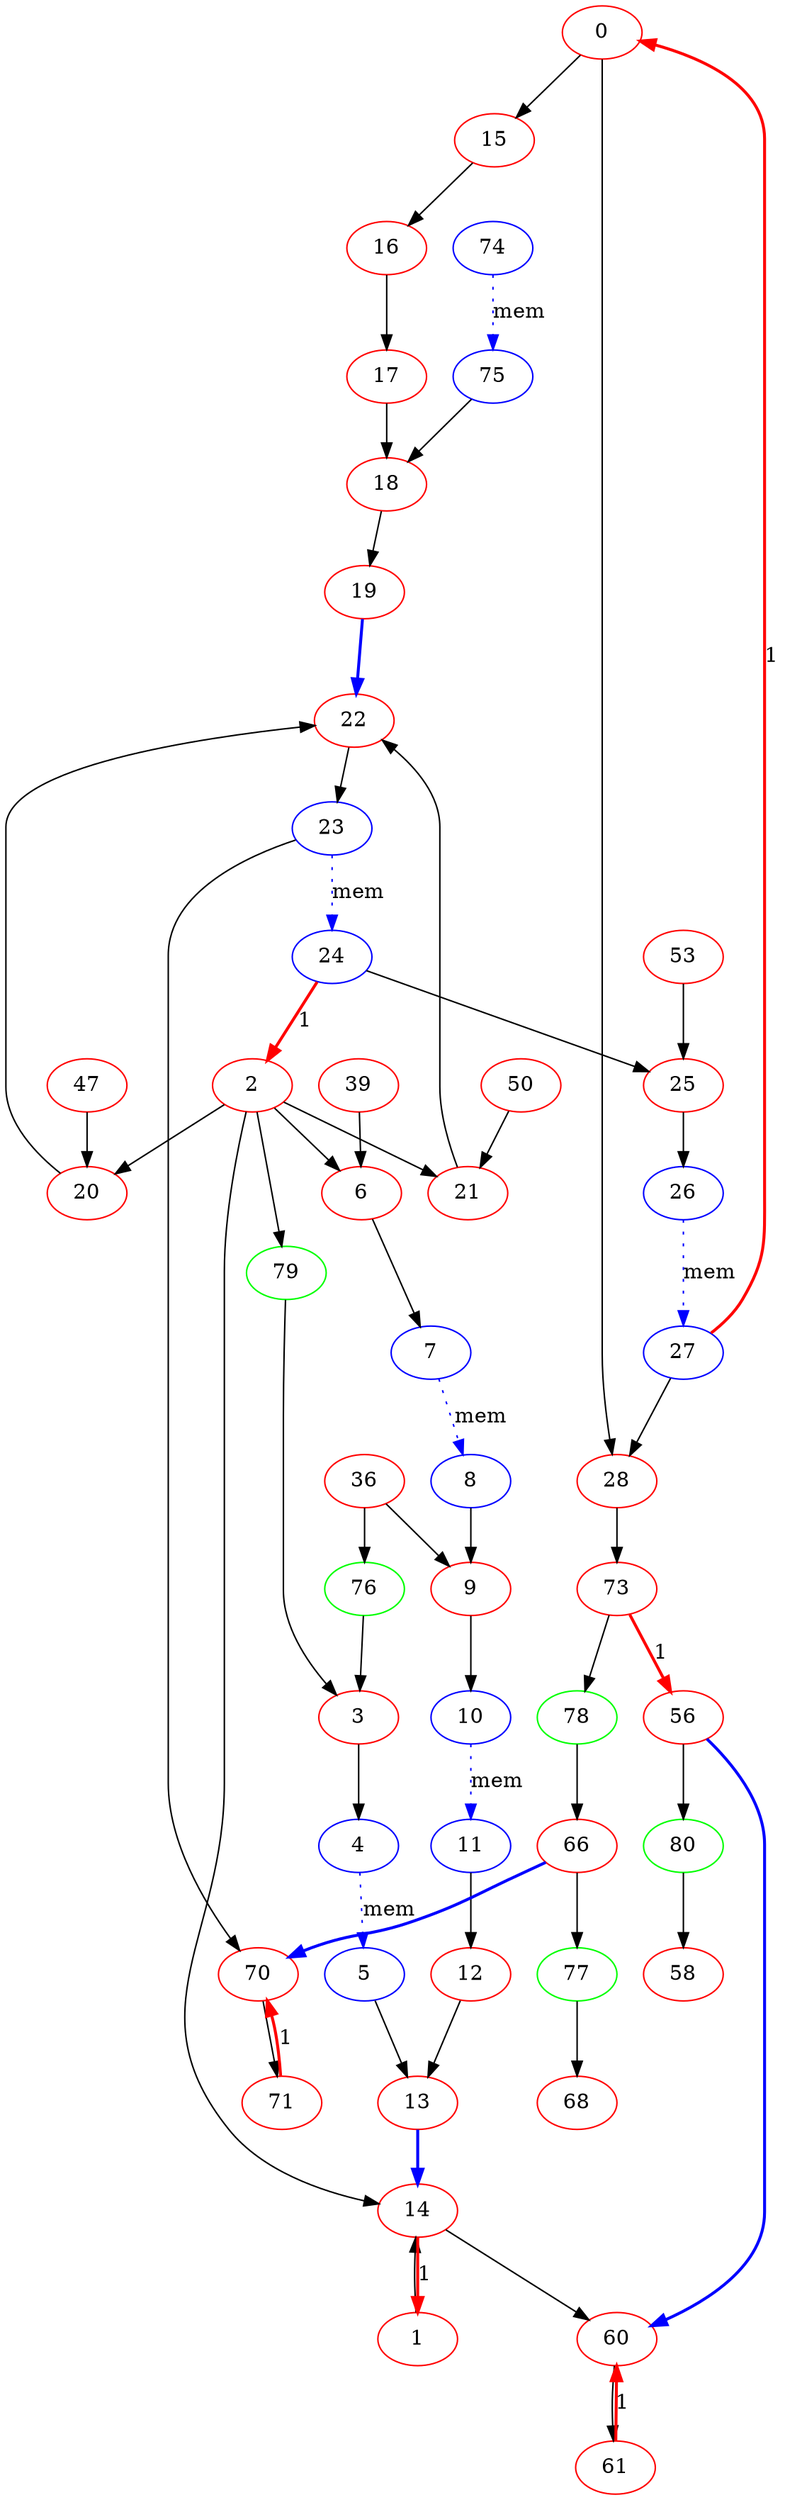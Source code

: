 digraph MS { 
{
0 [color=red ];

1 [color=red ];

2 [color=red ];

3 [color=red ];

4 [color=blue ];

5 [color=blue ];

6 [color=red ];

7 [color=blue ];

8 [color=blue ];

9 [color=red ];

10 [color=blue ];

11 [color=blue ];

12 [color=red ];

13 [color=red ];

14 [color=red ];

15 [color=red ];

16 [color=red ];

17 [color=red ];

18 [color=red ];

19 [color=red ];

20 [color=red ];

21 [color=red ];

22 [color=red ];

23 [color=blue ];

24 [color=blue ];

25 [color=red ];

26 [color=blue ];

27 [color=blue ];

28 [color=red ];

36 [color=red ];

39 [color=red ];

47 [color=red ];

50 [color=red ];

53 [color=red ];

56 [color=red ];

58 [color=red ];

60 [color=red ];

61 [color=red ];

66 [color=red ];

68 [color=red ];

70 [color=red ];

71 [color=red ];

73 [color=red ];

74 [color=blue ];

75 [color=blue ];

76 [color=green ];

77 [color=green ];

78 [color=green ];

79 [color=green ];

80 [color=green ];
4 -> 5 [style=dotted, color=blue, label= mem] 
7 -> 8 [style=dotted, color=blue, label= mem] 
10 -> 11 [style=dotted, color=blue, label= mem] 
23 -> 24 [style=dotted, color=blue, label= mem] 
26 -> 27 [style=dotted, color=blue, label= mem] 
27 -> 0 [style=bold, color=red, label=1] 
14 -> 1 [style=bold, color=red, label=1] 
24 -> 2 [style=bold, color=red, label=1] 
3 -> 4
2 -> 6
39 -> 6
6 -> 7
8 -> 9
36 -> 9
9 -> 10
11 -> 12
5 -> 13
12 -> 13
13 -> 14 [style=bold, color=blue ]
2 -> 14
1 -> 14
0 -> 15
15 -> 16
16 -> 17
17 -> 18
18 -> 19
2 -> 20
47 -> 20
2 -> 21
50 -> 21
19 -> 22 [style=bold, color=blue ]
21 -> 22
20 -> 22
22 -> 23
24 -> 25
53 -> 25
25 -> 26
0 -> 28
27 -> 28
14 -> 60
61 -> 60 [style=bold, color=red, label=1] 
56 -> 60 [style=bold, color=blue ]
60 -> 61
23 -> 70
71 -> 70 [style=bold, color=red, label=1] 
66 -> 70 [style=bold, color=blue ]
70 -> 71
28 -> 73
73 -> 56 [style=bold, color=red, label=1] 
74 -> 75 [style=dotted, color=blue, label= mem] 
75 -> 18
36 -> 76
76 -> 3
66 -> 77
77 -> 68
73 -> 78
78 -> 66
2 -> 79
79 -> 3
56 -> 80
80 -> 58

}

}